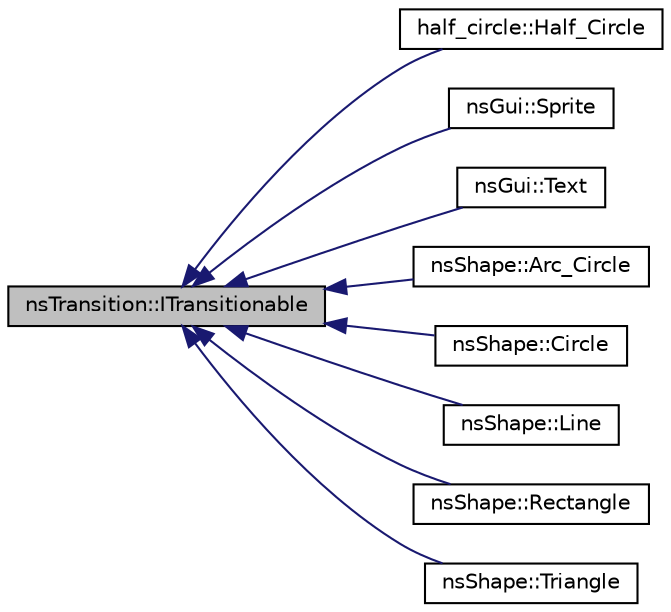 digraph "nsTransition::ITransitionable"
{
 // LATEX_PDF_SIZE
  edge [fontname="Helvetica",fontsize="10",labelfontname="Helvetica",labelfontsize="10"];
  node [fontname="Helvetica",fontsize="10",shape=record];
  rankdir="LR";
  Node1 [label="nsTransition::ITransitionable",height=0.2,width=0.4,color="black", fillcolor="grey75", style="filled", fontcolor="black",tooltip="Une classe abstraite pour n'importe quelle élément pouvant effectuer une transition entre deux états."];
  Node1 -> Node2 [dir="back",color="midnightblue",fontsize="10",style="solid",fontname="Helvetica"];
  Node2 [label="half_circle::Half_Circle",height=0.2,width=0.4,color="black", fillcolor="white", style="filled",URL="$classhalf__circle_1_1_half___circle.html",tooltip="Classe représentant un demi-cercle."];
  Node1 -> Node3 [dir="back",color="midnightblue",fontsize="10",style="solid",fontname="Helvetica"];
  Node3 [label="nsGui::Sprite",height=0.2,width=0.4,color="black", fillcolor="white", style="filled",URL="$classns_gui_1_1_sprite.html",tooltip="Permet de charger une image depuis un format créé pour l'occasion, le .si2."];
  Node1 -> Node4 [dir="back",color="midnightblue",fontsize="10",style="solid",fontname="Helvetica"];
  Node4 [label="nsGui::Text",height=0.2,width=0.4,color="black", fillcolor="white", style="filled",URL="$classns_gui_1_1_text.html",tooltip="Gère l'affichage d'un texte."];
  Node1 -> Node5 [dir="back",color="midnightblue",fontsize="10",style="solid",fontname="Helvetica"];
  Node5 [label="nsShape::Arc_Circle",height=0.2,width=0.4,color="black", fillcolor="white", style="filled",URL="$classns_shape_1_1_arc___circle.html",tooltip="Classe représentant un arc de cercle."];
  Node1 -> Node6 [dir="back",color="midnightblue",fontsize="10",style="solid",fontname="Helvetica"];
  Node6 [label="nsShape::Circle",height=0.2,width=0.4,color="black", fillcolor="white", style="filled",URL="$classns_shape_1_1_circle.html",tooltip="Classe représentant un cercle."];
  Node1 -> Node7 [dir="back",color="midnightblue",fontsize="10",style="solid",fontname="Helvetica"];
  Node7 [label="nsShape::Line",height=0.2,width=0.4,color="black", fillcolor="white", style="filled",URL="$classns_shape_1_1_line.html",tooltip="Classe représentant une ligne."];
  Node1 -> Node8 [dir="back",color="midnightblue",fontsize="10",style="solid",fontname="Helvetica"];
  Node8 [label="nsShape::Rectangle",height=0.2,width=0.4,color="black", fillcolor="white", style="filled",URL="$classns_shape_1_1_rectangle.html",tooltip="Classe représentant un rectangle."];
  Node1 -> Node9 [dir="back",color="midnightblue",fontsize="10",style="solid",fontname="Helvetica"];
  Node9 [label="nsShape::Triangle",height=0.2,width=0.4,color="black", fillcolor="white", style="filled",URL="$classns_shape_1_1_triangle.html",tooltip="Classe représentant un triangle."];
}
